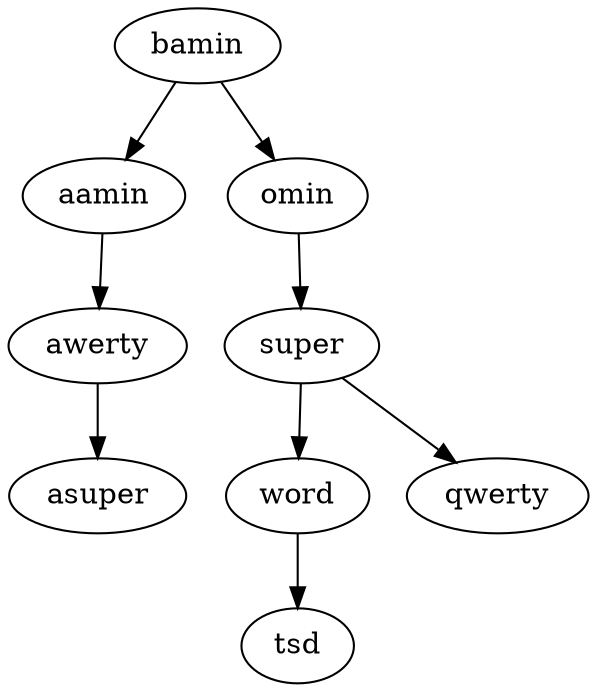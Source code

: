 digraph tree {
"awerty" -> "asuper";
"aamin" -> "awerty";
"word" -> "tsd";
"super" -> "qwerty";
"super" -> "word";
"omin" -> "super";
"bamin" -> "aamin";
"bamin" -> "omin";
}
